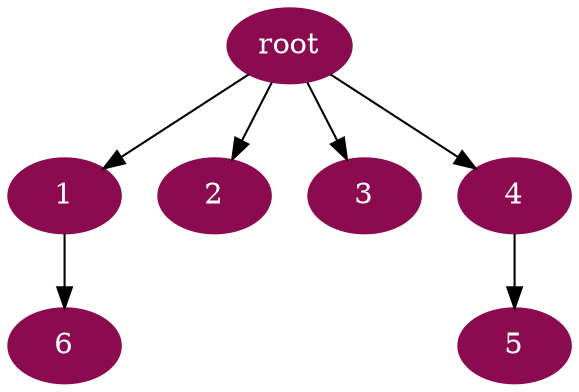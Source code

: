 digraph G {
node [color=deeppink4, style=filled, fontcolor=white];
"root" -> 1;
"root" -> 2;
"root" -> 3;
"root" -> 4;
4 -> 5;
1 -> 6;
}
